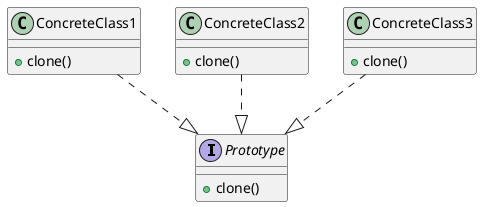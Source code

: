 @startuml
interface Prototype{
    + clone()
}

class ConcreteClass1{
    + clone()
}
class ConcreteClass2{
    + clone()
}
class ConcreteClass3{
    + clone()
}

ConcreteClass1 ..|> Prototype
ConcreteClass2 ..|> Prototype
ConcreteClass3 ..|> Prototype
@enduml